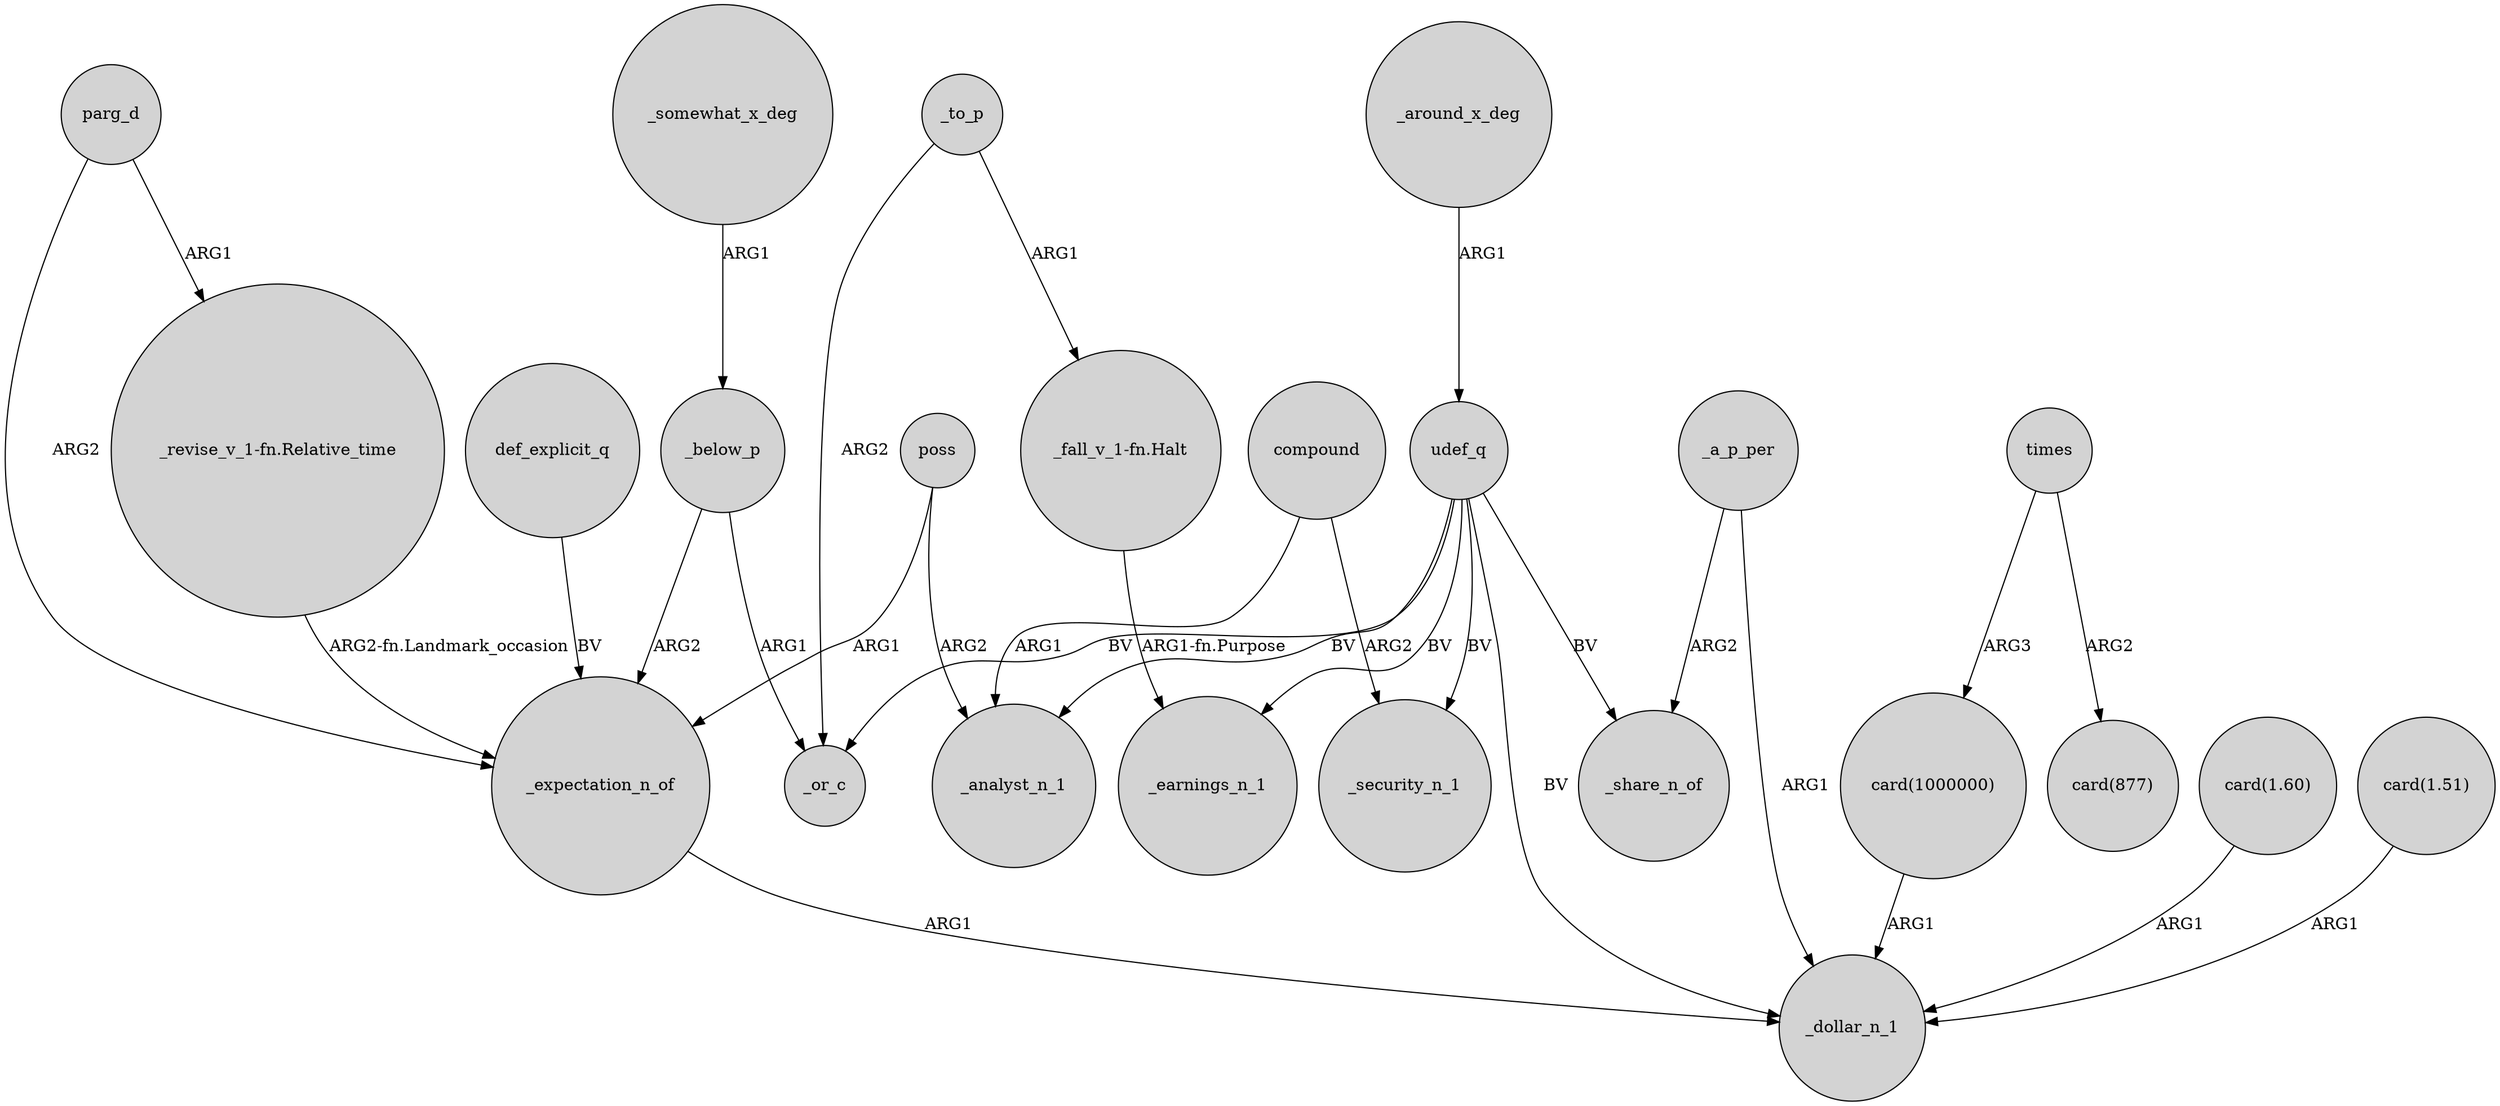 digraph {
	node [shape=circle style=filled]
	parg_d -> _expectation_n_of [label=ARG2]
	_to_p -> _or_c [label=ARG2]
	"_fall_v_1-fn.Halt" -> _earnings_n_1 [label="ARG1-fn.Purpose"]
	_around_x_deg -> udef_q [label=ARG1]
	udef_q -> _analyst_n_1 [label=BV]
	parg_d -> "_revise_v_1-fn.Relative_time" [label=ARG1]
	times -> "card(877)" [label=ARG2]
	times -> "card(1000000)" [label=ARG3]
	_below_p -> _or_c [label=ARG1]
	udef_q -> _security_n_1 [label=BV]
	"card(1.60)" -> _dollar_n_1 [label=ARG1]
	udef_q -> _or_c [label=BV]
	_below_p -> _expectation_n_of [label=ARG2]
	_somewhat_x_deg -> _below_p [label=ARG1]
	poss -> _expectation_n_of [label=ARG1]
	_a_p_per -> _share_n_of [label=ARG2]
	udef_q -> _earnings_n_1 [label=BV]
	compound -> _analyst_n_1 [label=ARG1]
	udef_q -> _share_n_of [label=BV]
	"_revise_v_1-fn.Relative_time" -> _expectation_n_of [label="ARG2-fn.Landmark_occasion"]
	udef_q -> _dollar_n_1 [label=BV]
	"card(1000000)" -> _dollar_n_1 [label=ARG1]
	_a_p_per -> _dollar_n_1 [label=ARG1]
	poss -> _analyst_n_1 [label=ARG2]
	_expectation_n_of -> _dollar_n_1 [label=ARG1]
	compound -> _security_n_1 [label=ARG2]
	"card(1.51)" -> _dollar_n_1 [label=ARG1]
	def_explicit_q -> _expectation_n_of [label=BV]
	_to_p -> "_fall_v_1-fn.Halt" [label=ARG1]
}
